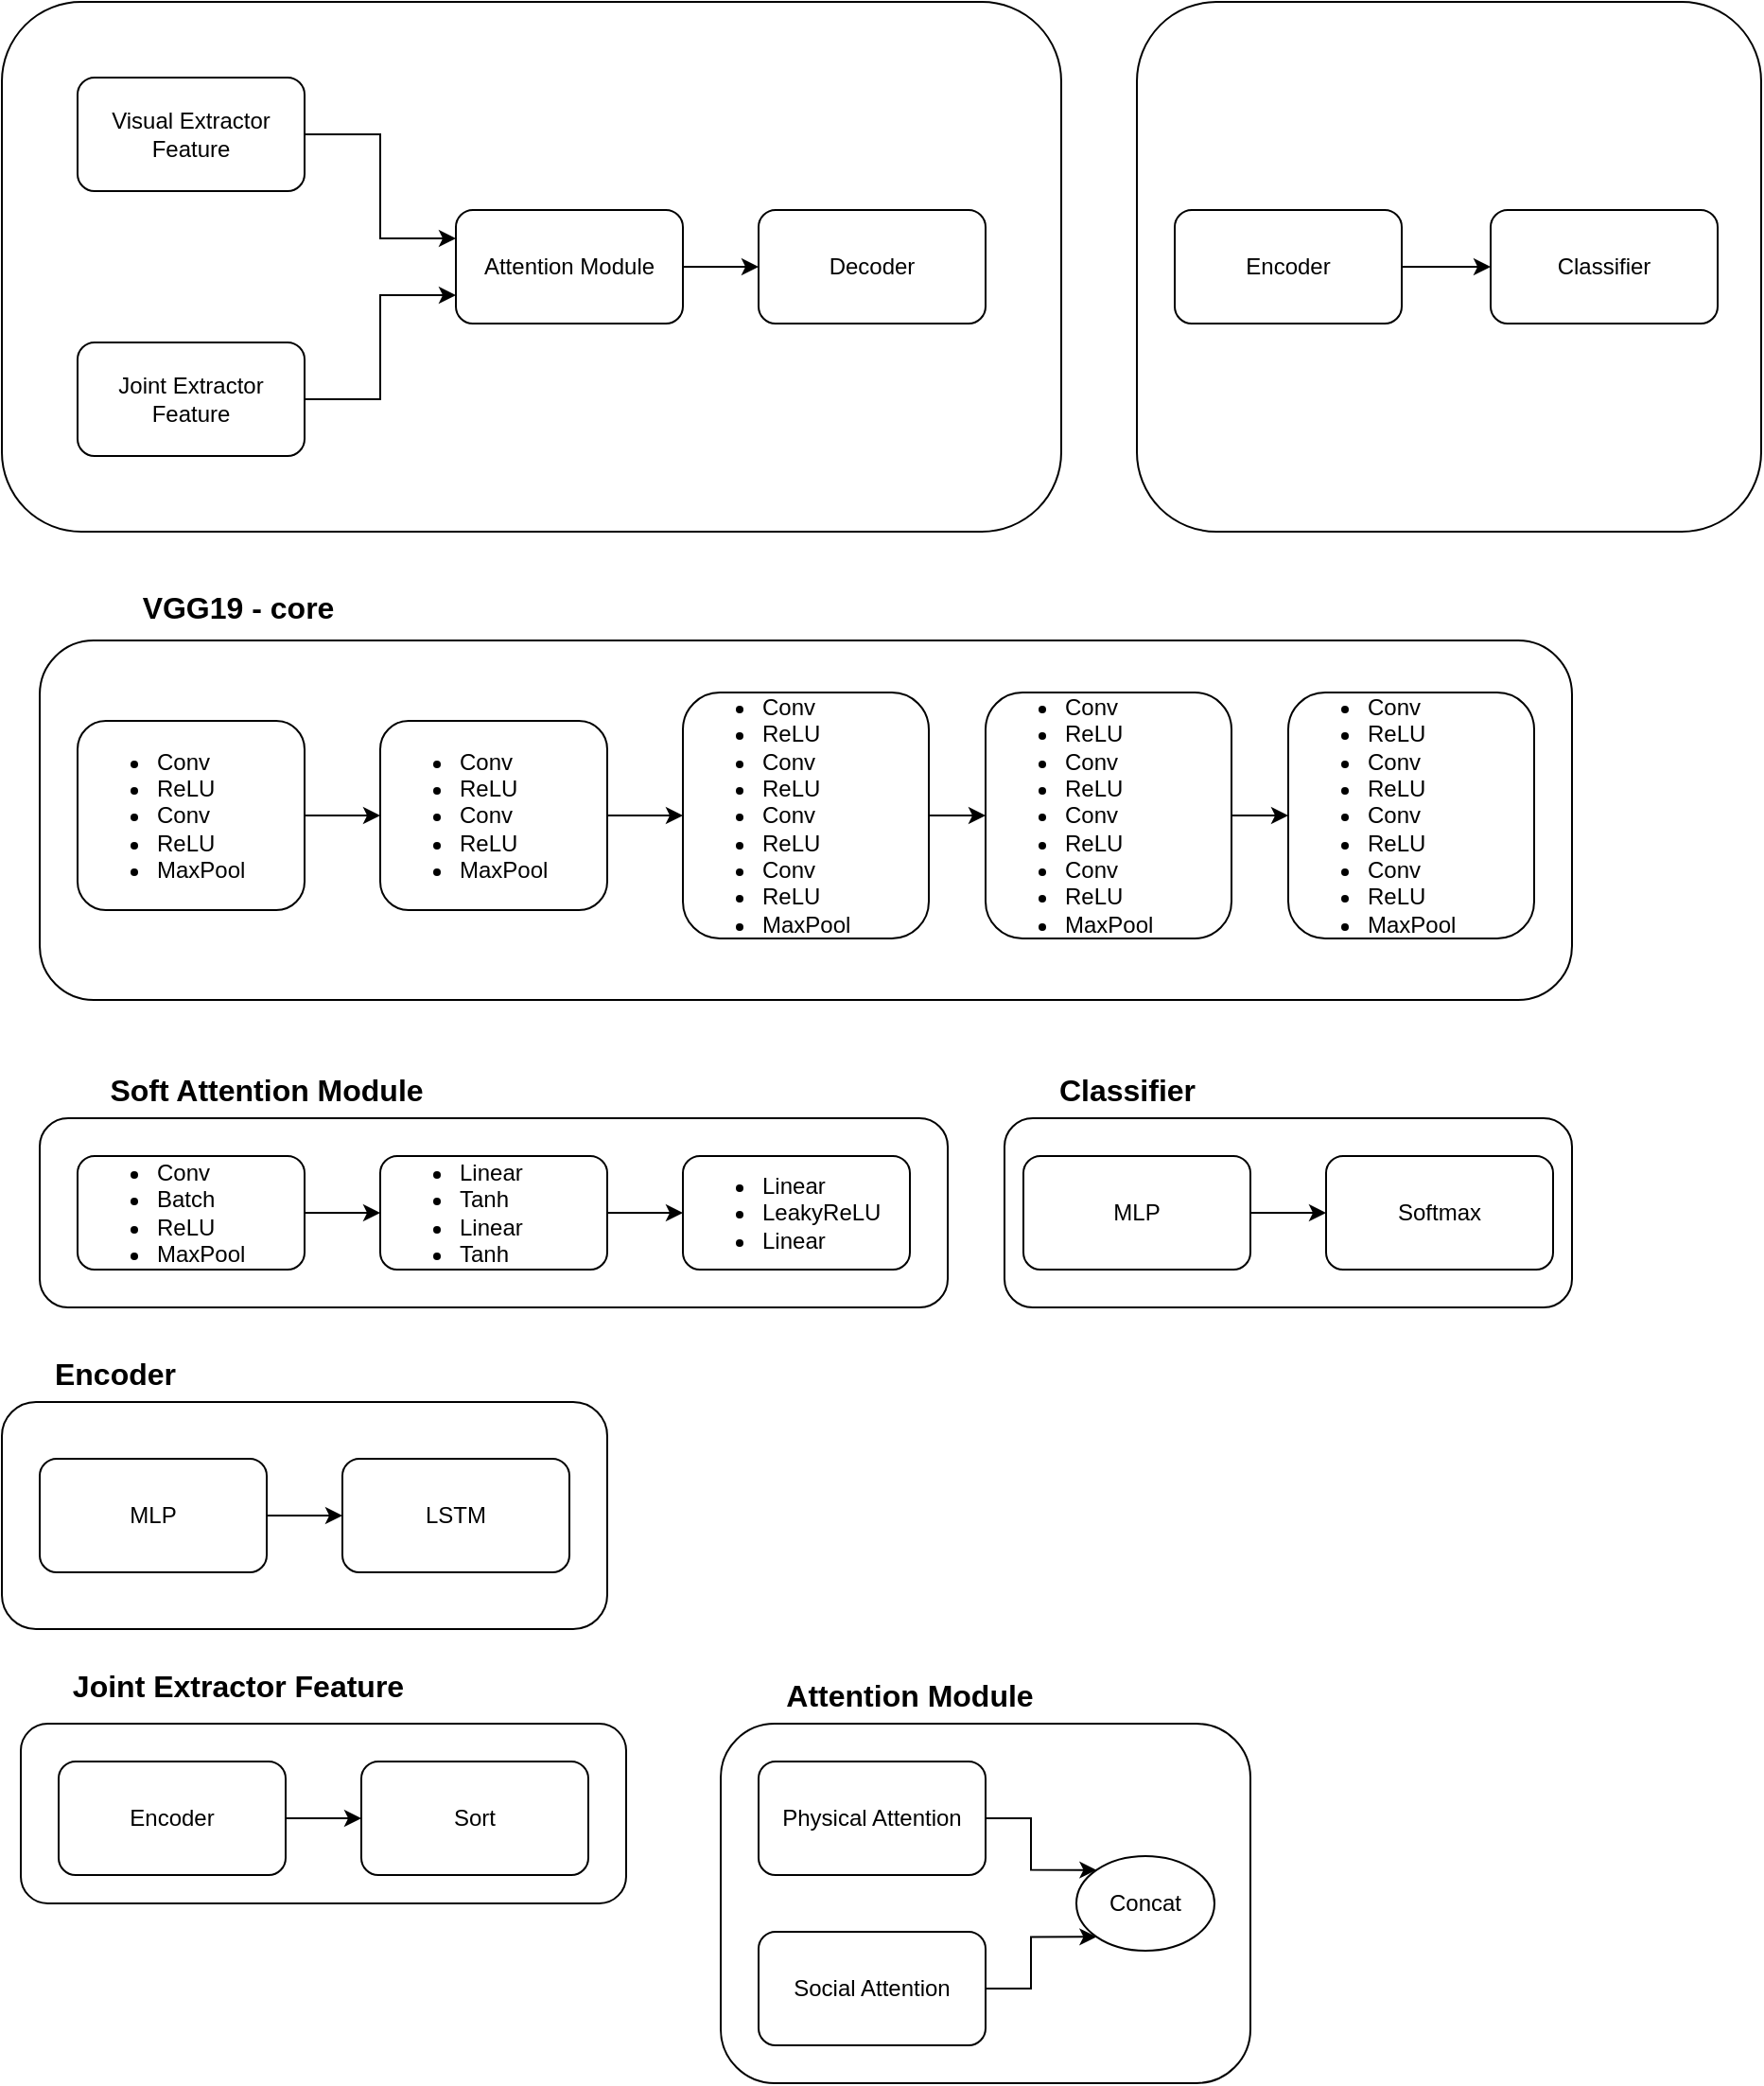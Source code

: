 <mxfile version="13.0.3" type="device"><diagram id="G04FYTINgKHlLPJL1juc" name="Página-1"><mxGraphModel dx="1355" dy="825" grid="1" gridSize="10" guides="1" tooltips="1" connect="1" arrows="1" fold="1" page="1" pageScale="1" pageWidth="827" pageHeight="1169" math="0" shadow="0"><root><mxCell id="0"/><mxCell id="1" parent="0"/><mxCell id="TJTlR7WtkbkAyaMKdOpQ-9" value="" style="group" parent="1" vertex="1" connectable="0"><mxGeometry x="20" y="10" width="560" height="280" as="geometry"/></mxCell><mxCell id="TJTlR7WtkbkAyaMKdOpQ-4" value="" style="rounded=1;whiteSpace=wrap;html=1;" parent="TJTlR7WtkbkAyaMKdOpQ-9" vertex="1"><mxGeometry width="560" height="280" as="geometry"/></mxCell><mxCell id="TJTlR7WtkbkAyaMKdOpQ-5" value="Decoder" style="rounded=1;whiteSpace=wrap;html=1;" parent="TJTlR7WtkbkAyaMKdOpQ-9" vertex="1"><mxGeometry x="400" y="110" width="120" height="60" as="geometry"/></mxCell><mxCell id="qCH1YT5cGI1169qf3OMm-56" value="" style="edgeStyle=orthogonalEdgeStyle;rounded=0;orthogonalLoop=1;jettySize=auto;html=1;" edge="1" parent="TJTlR7WtkbkAyaMKdOpQ-9" source="TJTlR7WtkbkAyaMKdOpQ-6" target="TJTlR7WtkbkAyaMKdOpQ-5"><mxGeometry relative="1" as="geometry"/></mxCell><mxCell id="TJTlR7WtkbkAyaMKdOpQ-6" value="Attention Module" style="rounded=1;whiteSpace=wrap;html=1;" parent="TJTlR7WtkbkAyaMKdOpQ-9" vertex="1"><mxGeometry x="240" y="110" width="120" height="60" as="geometry"/></mxCell><mxCell id="qCH1YT5cGI1169qf3OMm-58" style="edgeStyle=orthogonalEdgeStyle;rounded=0;orthogonalLoop=1;jettySize=auto;html=1;exitX=1;exitY=0.5;exitDx=0;exitDy=0;entryX=0;entryY=0.75;entryDx=0;entryDy=0;" edge="1" parent="TJTlR7WtkbkAyaMKdOpQ-9" source="TJTlR7WtkbkAyaMKdOpQ-7" target="TJTlR7WtkbkAyaMKdOpQ-6"><mxGeometry relative="1" as="geometry"/></mxCell><mxCell id="TJTlR7WtkbkAyaMKdOpQ-7" value="Joint Extractor Feature" style="rounded=1;whiteSpace=wrap;html=1;" parent="TJTlR7WtkbkAyaMKdOpQ-9" vertex="1"><mxGeometry x="40" y="180" width="120" height="60" as="geometry"/></mxCell><mxCell id="qCH1YT5cGI1169qf3OMm-57" style="edgeStyle=orthogonalEdgeStyle;rounded=0;orthogonalLoop=1;jettySize=auto;html=1;exitX=1;exitY=0.5;exitDx=0;exitDy=0;entryX=0;entryY=0.25;entryDx=0;entryDy=0;" edge="1" parent="TJTlR7WtkbkAyaMKdOpQ-9" source="TJTlR7WtkbkAyaMKdOpQ-8" target="TJTlR7WtkbkAyaMKdOpQ-6"><mxGeometry relative="1" as="geometry"/></mxCell><mxCell id="TJTlR7WtkbkAyaMKdOpQ-8" value="Visual Extractor Feature" style="rounded=1;whiteSpace=wrap;html=1;" parent="TJTlR7WtkbkAyaMKdOpQ-9" vertex="1"><mxGeometry x="40" y="40" width="120" height="60" as="geometry"/></mxCell><mxCell id="qCH1YT5cGI1169qf3OMm-12" value="" style="group" vertex="1" connectable="0" parent="1"><mxGeometry x="50" y="310" width="820" height="227.5" as="geometry"/></mxCell><mxCell id="qCH1YT5cGI1169qf3OMm-5" value="" style="group" vertex="1" connectable="0" parent="qCH1YT5cGI1169qf3OMm-12"><mxGeometry y="70" width="820" height="157.5" as="geometry"/></mxCell><mxCell id="qCH1YT5cGI1169qf3OMm-4" value="" style="group" vertex="1" connectable="0" parent="qCH1YT5cGI1169qf3OMm-5"><mxGeometry width="820" height="157.5" as="geometry"/></mxCell><mxCell id="qCH1YT5cGI1169qf3OMm-1" value="" style="group" vertex="1" connectable="0" parent="qCH1YT5cGI1169qf3OMm-4"><mxGeometry width="820" height="157.5" as="geometry"/></mxCell><mxCell id="TJTlR7WtkbkAyaMKdOpQ-18" value="" style="rounded=1;whiteSpace=wrap;html=1;" parent="qCH1YT5cGI1169qf3OMm-1" vertex="1"><mxGeometry x="-10" y="-32.5" width="810" height="190" as="geometry"/></mxCell><mxCell id="qCH1YT5cGI1169qf3OMm-6" style="edgeStyle=orthogonalEdgeStyle;rounded=0;orthogonalLoop=1;jettySize=auto;html=1;entryX=0;entryY=0.5;entryDx=0;entryDy=0;" edge="1" parent="qCH1YT5cGI1169qf3OMm-1" source="TJTlR7WtkbkAyaMKdOpQ-2" target="TJTlR7WtkbkAyaMKdOpQ-13"><mxGeometry relative="1" as="geometry"/></mxCell><mxCell id="TJTlR7WtkbkAyaMKdOpQ-2" value="&lt;ul&gt;&lt;li&gt;Conv&lt;/li&gt;&lt;li&gt;ReLU&lt;/li&gt;&lt;li&gt;Conv&lt;/li&gt;&lt;li&gt;ReLU&lt;/li&gt;&lt;li&gt;MaxPool&lt;/li&gt;&lt;/ul&gt;" style="rounded=1;whiteSpace=wrap;html=1;align=left;" parent="qCH1YT5cGI1169qf3OMm-1" vertex="1"><mxGeometry x="10" y="10" width="120" height="100" as="geometry"/></mxCell><mxCell id="qCH1YT5cGI1169qf3OMm-7" style="edgeStyle=orthogonalEdgeStyle;rounded=0;orthogonalLoop=1;jettySize=auto;html=1;entryX=0;entryY=0.5;entryDx=0;entryDy=0;" edge="1" parent="qCH1YT5cGI1169qf3OMm-1" source="TJTlR7WtkbkAyaMKdOpQ-13" target="TJTlR7WtkbkAyaMKdOpQ-15"><mxGeometry relative="1" as="geometry"/></mxCell><mxCell id="TJTlR7WtkbkAyaMKdOpQ-13" value="&lt;ul&gt;&lt;li&gt;Conv&lt;/li&gt;&lt;li&gt;ReLU&lt;/li&gt;&lt;li&gt;Conv&lt;/li&gt;&lt;li&gt;ReLU&lt;/li&gt;&lt;li&gt;MaxPool&lt;/li&gt;&lt;/ul&gt;" style="rounded=1;whiteSpace=wrap;html=1;align=left;" parent="qCH1YT5cGI1169qf3OMm-1" vertex="1"><mxGeometry x="170" y="10" width="120" height="100" as="geometry"/></mxCell><mxCell id="qCH1YT5cGI1169qf3OMm-8" style="edgeStyle=orthogonalEdgeStyle;rounded=0;orthogonalLoop=1;jettySize=auto;html=1;entryX=0;entryY=0.5;entryDx=0;entryDy=0;" edge="1" parent="qCH1YT5cGI1169qf3OMm-1" source="TJTlR7WtkbkAyaMKdOpQ-15" target="qCH1YT5cGI1169qf3OMm-3"><mxGeometry relative="1" as="geometry"/></mxCell><mxCell id="TJTlR7WtkbkAyaMKdOpQ-15" value="&lt;ul&gt;&lt;li&gt;Conv&lt;/li&gt;&lt;li&gt;ReLU&lt;/li&gt;&lt;li&gt;Conv&lt;/li&gt;&lt;li&gt;ReLU&lt;/li&gt;&lt;li&gt;Conv&lt;/li&gt;&lt;li&gt;ReLU&lt;/li&gt;&lt;li&gt;Conv&lt;/li&gt;&lt;li&gt;ReLU&lt;/li&gt;&lt;li&gt;MaxPool&lt;/li&gt;&lt;/ul&gt;" style="rounded=1;whiteSpace=wrap;html=1;align=left;" parent="qCH1YT5cGI1169qf3OMm-1" vertex="1"><mxGeometry x="330" y="-5" width="130" height="130" as="geometry"/></mxCell><mxCell id="qCH1YT5cGI1169qf3OMm-10" style="edgeStyle=orthogonalEdgeStyle;rounded=0;orthogonalLoop=1;jettySize=auto;html=1;entryX=0;entryY=0.5;entryDx=0;entryDy=0;" edge="1" parent="qCH1YT5cGI1169qf3OMm-1" source="qCH1YT5cGI1169qf3OMm-3" target="qCH1YT5cGI1169qf3OMm-2"><mxGeometry relative="1" as="geometry"/></mxCell><mxCell id="qCH1YT5cGI1169qf3OMm-3" value="&lt;ul&gt;&lt;li&gt;Conv&lt;/li&gt;&lt;li&gt;ReLU&lt;/li&gt;&lt;li&gt;Conv&lt;/li&gt;&lt;li&gt;ReLU&lt;/li&gt;&lt;li&gt;Conv&lt;/li&gt;&lt;li&gt;ReLU&lt;/li&gt;&lt;li&gt;Conv&lt;/li&gt;&lt;li&gt;ReLU&lt;/li&gt;&lt;li&gt;MaxPool&lt;/li&gt;&lt;/ul&gt;" style="rounded=1;whiteSpace=wrap;html=1;align=left;" vertex="1" parent="qCH1YT5cGI1169qf3OMm-1"><mxGeometry x="490" y="-5" width="130" height="130" as="geometry"/></mxCell><mxCell id="qCH1YT5cGI1169qf3OMm-2" value="&lt;ul&gt;&lt;li&gt;Conv&lt;/li&gt;&lt;li&gt;ReLU&lt;/li&gt;&lt;li&gt;Conv&lt;/li&gt;&lt;li&gt;ReLU&lt;/li&gt;&lt;li&gt;Conv&lt;/li&gt;&lt;li&gt;ReLU&lt;/li&gt;&lt;li&gt;Conv&lt;/li&gt;&lt;li&gt;ReLU&lt;/li&gt;&lt;li&gt;MaxPool&lt;/li&gt;&lt;/ul&gt;" style="rounded=1;whiteSpace=wrap;html=1;align=left;" vertex="1" parent="qCH1YT5cGI1169qf3OMm-1"><mxGeometry x="650" y="-5" width="130" height="130" as="geometry"/></mxCell><mxCell id="qCH1YT5cGI1169qf3OMm-11" value="&lt;font style=&quot;font-size: 16px&quot;&gt;&lt;b&gt;VGG19 - core&lt;/b&gt;&lt;/font&gt;" style="text;html=1;strokeColor=none;fillColor=none;align=center;verticalAlign=middle;whiteSpace=wrap;rounded=0;" vertex="1" parent="qCH1YT5cGI1169qf3OMm-12"><mxGeometry x="30" width="130" height="40" as="geometry"/></mxCell><mxCell id="qCH1YT5cGI1169qf3OMm-23" value="" style="group" vertex="1" connectable="0" parent="1"><mxGeometry x="20" y="720" width="340" height="165" as="geometry"/></mxCell><mxCell id="qCH1YT5cGI1169qf3OMm-21" value="" style="group" vertex="1" connectable="0" parent="qCH1YT5cGI1169qf3OMm-23"><mxGeometry y="30" width="340" height="135" as="geometry"/></mxCell><mxCell id="qCH1YT5cGI1169qf3OMm-15" value="" style="rounded=1;whiteSpace=wrap;html=1;" vertex="1" parent="qCH1YT5cGI1169qf3OMm-21"><mxGeometry width="320" height="120" as="geometry"/></mxCell><mxCell id="qCH1YT5cGI1169qf3OMm-20" value="" style="group" vertex="1" connectable="0" parent="qCH1YT5cGI1169qf3OMm-21"><mxGeometry x="20" y="30" width="320" height="105" as="geometry"/></mxCell><mxCell id="qCH1YT5cGI1169qf3OMm-13" value="MLP" style="rounded=1;whiteSpace=wrap;html=1;" vertex="1" parent="qCH1YT5cGI1169qf3OMm-20"><mxGeometry width="120" height="60" as="geometry"/></mxCell><mxCell id="qCH1YT5cGI1169qf3OMm-14" value="LSTM" style="rounded=1;whiteSpace=wrap;html=1;" vertex="1" parent="qCH1YT5cGI1169qf3OMm-20"><mxGeometry x="160" width="120" height="60" as="geometry"/></mxCell><mxCell id="qCH1YT5cGI1169qf3OMm-19" value="" style="edgeStyle=orthogonalEdgeStyle;rounded=0;orthogonalLoop=1;jettySize=auto;html=1;" edge="1" parent="qCH1YT5cGI1169qf3OMm-20" source="qCH1YT5cGI1169qf3OMm-13" target="qCH1YT5cGI1169qf3OMm-14"><mxGeometry relative="1" as="geometry"/></mxCell><mxCell id="qCH1YT5cGI1169qf3OMm-22" value="&lt;b&gt;&lt;font style=&quot;font-size: 16px&quot;&gt;Encoder&lt;/font&gt;&lt;/b&gt;" style="text;html=1;strokeColor=none;fillColor=none;align=center;verticalAlign=middle;whiteSpace=wrap;rounded=0;" vertex="1" parent="qCH1YT5cGI1169qf3OMm-23"><mxGeometry x="20" width="80" height="30" as="geometry"/></mxCell><mxCell id="qCH1YT5cGI1169qf3OMm-30" value="" style="group" vertex="1" connectable="0" parent="1"><mxGeometry x="30" y="880" width="320" height="135" as="geometry"/></mxCell><mxCell id="qCH1YT5cGI1169qf3OMm-27" value="" style="rounded=1;whiteSpace=wrap;html=1;" vertex="1" parent="qCH1YT5cGI1169qf3OMm-30"><mxGeometry y="40" width="320" height="95" as="geometry"/></mxCell><mxCell id="qCH1YT5cGI1169qf3OMm-28" value="" style="group" vertex="1" connectable="0" parent="qCH1YT5cGI1169qf3OMm-30"><mxGeometry x="20" y="60" width="300" height="75" as="geometry"/></mxCell><mxCell id="qCH1YT5cGI1169qf3OMm-24" value="Encoder" style="rounded=1;whiteSpace=wrap;html=1;" vertex="1" parent="qCH1YT5cGI1169qf3OMm-28"><mxGeometry width="120" height="60" as="geometry"/></mxCell><mxCell id="qCH1YT5cGI1169qf3OMm-25" value="Sort" style="rounded=1;whiteSpace=wrap;html=1;" vertex="1" parent="qCH1YT5cGI1169qf3OMm-28"><mxGeometry x="160" width="120" height="60" as="geometry"/></mxCell><mxCell id="qCH1YT5cGI1169qf3OMm-26" value="" style="edgeStyle=orthogonalEdgeStyle;rounded=0;orthogonalLoop=1;jettySize=auto;html=1;" edge="1" parent="qCH1YT5cGI1169qf3OMm-28" source="qCH1YT5cGI1169qf3OMm-24" target="qCH1YT5cGI1169qf3OMm-25"><mxGeometry relative="1" as="geometry"/></mxCell><mxCell id="qCH1YT5cGI1169qf3OMm-29" value="&lt;b&gt;&lt;font style=&quot;font-size: 16px&quot;&gt;Joint Extractor Feature&lt;/font&gt;&lt;/b&gt;" style="text;html=1;strokeColor=none;fillColor=none;align=center;verticalAlign=middle;whiteSpace=wrap;rounded=0;" vertex="1" parent="qCH1YT5cGI1169qf3OMm-30"><mxGeometry x="20" width="190" height="40" as="geometry"/></mxCell><mxCell id="qCH1YT5cGI1169qf3OMm-46" value="" style="group" vertex="1" connectable="0" parent="1"><mxGeometry x="40" y="570" width="480" height="130" as="geometry"/></mxCell><mxCell id="qCH1YT5cGI1169qf3OMm-41" value="&lt;b&gt;&lt;font style=&quot;font-size: 16px&quot;&gt;Soft Attention Module&lt;/font&gt;&lt;/b&gt;" style="text;html=1;strokeColor=none;fillColor=none;align=center;verticalAlign=middle;whiteSpace=wrap;rounded=0;" vertex="1" parent="qCH1YT5cGI1169qf3OMm-46"><mxGeometry x="20" width="200" height="30" as="geometry"/></mxCell><mxCell id="qCH1YT5cGI1169qf3OMm-45" value="" style="group" vertex="1" connectable="0" parent="qCH1YT5cGI1169qf3OMm-46"><mxGeometry y="30" width="480" height="100" as="geometry"/></mxCell><mxCell id="qCH1YT5cGI1169qf3OMm-44" value="" style="group" vertex="1" connectable="0" parent="qCH1YT5cGI1169qf3OMm-45"><mxGeometry width="480" height="100" as="geometry"/></mxCell><mxCell id="qCH1YT5cGI1169qf3OMm-43" value="" style="group" vertex="1" connectable="0" parent="qCH1YT5cGI1169qf3OMm-44"><mxGeometry width="480" height="100" as="geometry"/></mxCell><mxCell id="qCH1YT5cGI1169qf3OMm-42" value="" style="group" vertex="1" connectable="0" parent="qCH1YT5cGI1169qf3OMm-43"><mxGeometry width="480" height="100" as="geometry"/></mxCell><mxCell id="qCH1YT5cGI1169qf3OMm-40" value="" style="group" vertex="1" connectable="0" parent="qCH1YT5cGI1169qf3OMm-42"><mxGeometry width="480" height="100" as="geometry"/></mxCell><mxCell id="qCH1YT5cGI1169qf3OMm-39" value="" style="rounded=1;whiteSpace=wrap;html=1;" vertex="1" parent="qCH1YT5cGI1169qf3OMm-40"><mxGeometry width="480" height="100" as="geometry"/></mxCell><mxCell id="qCH1YT5cGI1169qf3OMm-33" value="&lt;ul&gt;&lt;li&gt;Conv&lt;/li&gt;&lt;li&gt;Batch&lt;/li&gt;&lt;li&gt;ReLU&lt;/li&gt;&lt;li&gt;MaxPool&lt;/li&gt;&lt;/ul&gt;" style="rounded=1;whiteSpace=wrap;html=1;align=left;" vertex="1" parent="qCH1YT5cGI1169qf3OMm-40"><mxGeometry x="20" y="20" width="120" height="60" as="geometry"/></mxCell><mxCell id="qCH1YT5cGI1169qf3OMm-34" value="&lt;div&gt;&lt;ul&gt;&lt;li&gt;&lt;span&gt;Linear&lt;/span&gt;&lt;/li&gt;&lt;li&gt;&lt;span&gt;Tanh&lt;/span&gt;&lt;/li&gt;&lt;li&gt;&lt;span&gt;Linear&lt;/span&gt;&lt;/li&gt;&lt;li&gt;&lt;span&gt;Tanh&lt;/span&gt;&lt;/li&gt;&lt;/ul&gt;&lt;/div&gt;" style="rounded=1;whiteSpace=wrap;html=1;align=left;" vertex="1" parent="qCH1YT5cGI1169qf3OMm-40"><mxGeometry x="180" y="20" width="120" height="60" as="geometry"/></mxCell><mxCell id="qCH1YT5cGI1169qf3OMm-36" value="" style="edgeStyle=orthogonalEdgeStyle;rounded=0;orthogonalLoop=1;jettySize=auto;html=1;" edge="1" parent="qCH1YT5cGI1169qf3OMm-40" source="qCH1YT5cGI1169qf3OMm-33" target="qCH1YT5cGI1169qf3OMm-34"><mxGeometry relative="1" as="geometry"/></mxCell><mxCell id="qCH1YT5cGI1169qf3OMm-35" value="&lt;ul&gt;&lt;li&gt;Linear&lt;/li&gt;&lt;li&gt;LeakyReLU&lt;/li&gt;&lt;li&gt;Linear&lt;/li&gt;&lt;/ul&gt;" style="rounded=1;whiteSpace=wrap;html=1;align=left;" vertex="1" parent="qCH1YT5cGI1169qf3OMm-40"><mxGeometry x="340" y="20" width="120" height="60" as="geometry"/></mxCell><mxCell id="qCH1YT5cGI1169qf3OMm-37" value="" style="edgeStyle=orthogonalEdgeStyle;rounded=0;orthogonalLoop=1;jettySize=auto;html=1;" edge="1" parent="qCH1YT5cGI1169qf3OMm-40" source="qCH1YT5cGI1169qf3OMm-34" target="qCH1YT5cGI1169qf3OMm-35"><mxGeometry relative="1" as="geometry"/></mxCell><mxCell id="qCH1YT5cGI1169qf3OMm-54" value="" style="group" vertex="1" connectable="0" parent="1"><mxGeometry x="550" y="570" width="300" height="130" as="geometry"/></mxCell><mxCell id="qCH1YT5cGI1169qf3OMm-51" value="" style="group" vertex="1" connectable="0" parent="qCH1YT5cGI1169qf3OMm-54"><mxGeometry y="30" width="300" height="100" as="geometry"/></mxCell><mxCell id="qCH1YT5cGI1169qf3OMm-50" value="" style="rounded=1;whiteSpace=wrap;html=1;" vertex="1" parent="qCH1YT5cGI1169qf3OMm-51"><mxGeometry width="300" height="100" as="geometry"/></mxCell><mxCell id="qCH1YT5cGI1169qf3OMm-47" value="MLP" style="rounded=1;whiteSpace=wrap;html=1;" vertex="1" parent="qCH1YT5cGI1169qf3OMm-51"><mxGeometry x="10" y="20" width="120" height="60" as="geometry"/></mxCell><mxCell id="qCH1YT5cGI1169qf3OMm-48" value="Softmax" style="rounded=1;whiteSpace=wrap;html=1;" vertex="1" parent="qCH1YT5cGI1169qf3OMm-51"><mxGeometry x="170" y="20" width="120" height="60" as="geometry"/></mxCell><mxCell id="qCH1YT5cGI1169qf3OMm-49" value="" style="edgeStyle=orthogonalEdgeStyle;rounded=0;orthogonalLoop=1;jettySize=auto;html=1;" edge="1" parent="qCH1YT5cGI1169qf3OMm-51" source="qCH1YT5cGI1169qf3OMm-47" target="qCH1YT5cGI1169qf3OMm-48"><mxGeometry relative="1" as="geometry"/></mxCell><mxCell id="qCH1YT5cGI1169qf3OMm-53" value="&lt;b&gt;&lt;font style=&quot;font-size: 16px&quot;&gt;Classifier&lt;/font&gt;&lt;/b&gt;" style="text;html=1;strokeColor=none;fillColor=none;align=center;verticalAlign=middle;whiteSpace=wrap;rounded=0;" vertex="1" parent="qCH1YT5cGI1169qf3OMm-54"><mxGeometry x="20" width="90" height="30" as="geometry"/></mxCell><mxCell id="qCH1YT5cGI1169qf3OMm-69" value="" style="group" vertex="1" connectable="0" parent="1"><mxGeometry x="400" y="890" width="280" height="220" as="geometry"/></mxCell><mxCell id="qCH1YT5cGI1169qf3OMm-67" value="" style="rounded=1;whiteSpace=wrap;html=1;" vertex="1" parent="qCH1YT5cGI1169qf3OMm-69"><mxGeometry y="30" width="280" height="190" as="geometry"/></mxCell><mxCell id="qCH1YT5cGI1169qf3OMm-59" value="Physical Attention" style="rounded=1;whiteSpace=wrap;html=1;" vertex="1" parent="qCH1YT5cGI1169qf3OMm-69"><mxGeometry x="20" y="50" width="120" height="60" as="geometry"/></mxCell><mxCell id="qCH1YT5cGI1169qf3OMm-60" value="Social Attention" style="rounded=1;whiteSpace=wrap;html=1;" vertex="1" parent="qCH1YT5cGI1169qf3OMm-69"><mxGeometry x="20" y="140" width="120" height="60" as="geometry"/></mxCell><mxCell id="qCH1YT5cGI1169qf3OMm-62" value="Concat" style="ellipse;whiteSpace=wrap;html=1;" vertex="1" parent="qCH1YT5cGI1169qf3OMm-69"><mxGeometry x="188" y="100" width="73" height="50" as="geometry"/></mxCell><mxCell id="qCH1YT5cGI1169qf3OMm-63" style="edgeStyle=orthogonalEdgeStyle;rounded=0;orthogonalLoop=1;jettySize=auto;html=1;exitX=1;exitY=0.5;exitDx=0;exitDy=0;entryX=0;entryY=0;entryDx=0;entryDy=0;" edge="1" parent="qCH1YT5cGI1169qf3OMm-69" source="qCH1YT5cGI1169qf3OMm-59" target="qCH1YT5cGI1169qf3OMm-62"><mxGeometry relative="1" as="geometry"/></mxCell><mxCell id="qCH1YT5cGI1169qf3OMm-64" style="edgeStyle=orthogonalEdgeStyle;rounded=0;orthogonalLoop=1;jettySize=auto;html=1;exitX=1;exitY=0.5;exitDx=0;exitDy=0;entryX=0;entryY=1;entryDx=0;entryDy=0;" edge="1" parent="qCH1YT5cGI1169qf3OMm-69" source="qCH1YT5cGI1169qf3OMm-60" target="qCH1YT5cGI1169qf3OMm-62"><mxGeometry relative="1" as="geometry"/></mxCell><mxCell id="qCH1YT5cGI1169qf3OMm-68" value="&lt;b&gt;&lt;font style=&quot;font-size: 16px&quot;&gt;Attention Module&lt;/font&gt;&lt;/b&gt;" style="text;html=1;strokeColor=none;fillColor=none;align=center;verticalAlign=middle;whiteSpace=wrap;rounded=0;" vertex="1" parent="qCH1YT5cGI1169qf3OMm-69"><mxGeometry x="30" width="140" height="30" as="geometry"/></mxCell><mxCell id="qCH1YT5cGI1169qf3OMm-70" value="" style="group" vertex="1" connectable="0" parent="1"><mxGeometry x="620" y="10" width="330" height="280" as="geometry"/></mxCell><mxCell id="TJTlR7WtkbkAyaMKdOpQ-1" value="" style="rounded=1;whiteSpace=wrap;html=1;" parent="qCH1YT5cGI1169qf3OMm-70" vertex="1"><mxGeometry width="330" height="280" as="geometry"/></mxCell><mxCell id="TJTlR7WtkbkAyaMKdOpQ-10" value="Encoder" style="rounded=1;whiteSpace=wrap;html=1;" parent="qCH1YT5cGI1169qf3OMm-70" vertex="1"><mxGeometry x="20" y="110" width="120" height="60" as="geometry"/></mxCell><mxCell id="TJTlR7WtkbkAyaMKdOpQ-12" value="Classifier" style="rounded=1;whiteSpace=wrap;html=1;" parent="qCH1YT5cGI1169qf3OMm-70" vertex="1"><mxGeometry x="187" y="110" width="120" height="60" as="geometry"/></mxCell><mxCell id="qCH1YT5cGI1169qf3OMm-55" value="" style="edgeStyle=orthogonalEdgeStyle;rounded=0;orthogonalLoop=1;jettySize=auto;html=1;" edge="1" parent="qCH1YT5cGI1169qf3OMm-70" source="TJTlR7WtkbkAyaMKdOpQ-10" target="TJTlR7WtkbkAyaMKdOpQ-12"><mxGeometry relative="1" as="geometry"/></mxCell></root></mxGraphModel></diagram></mxfile>